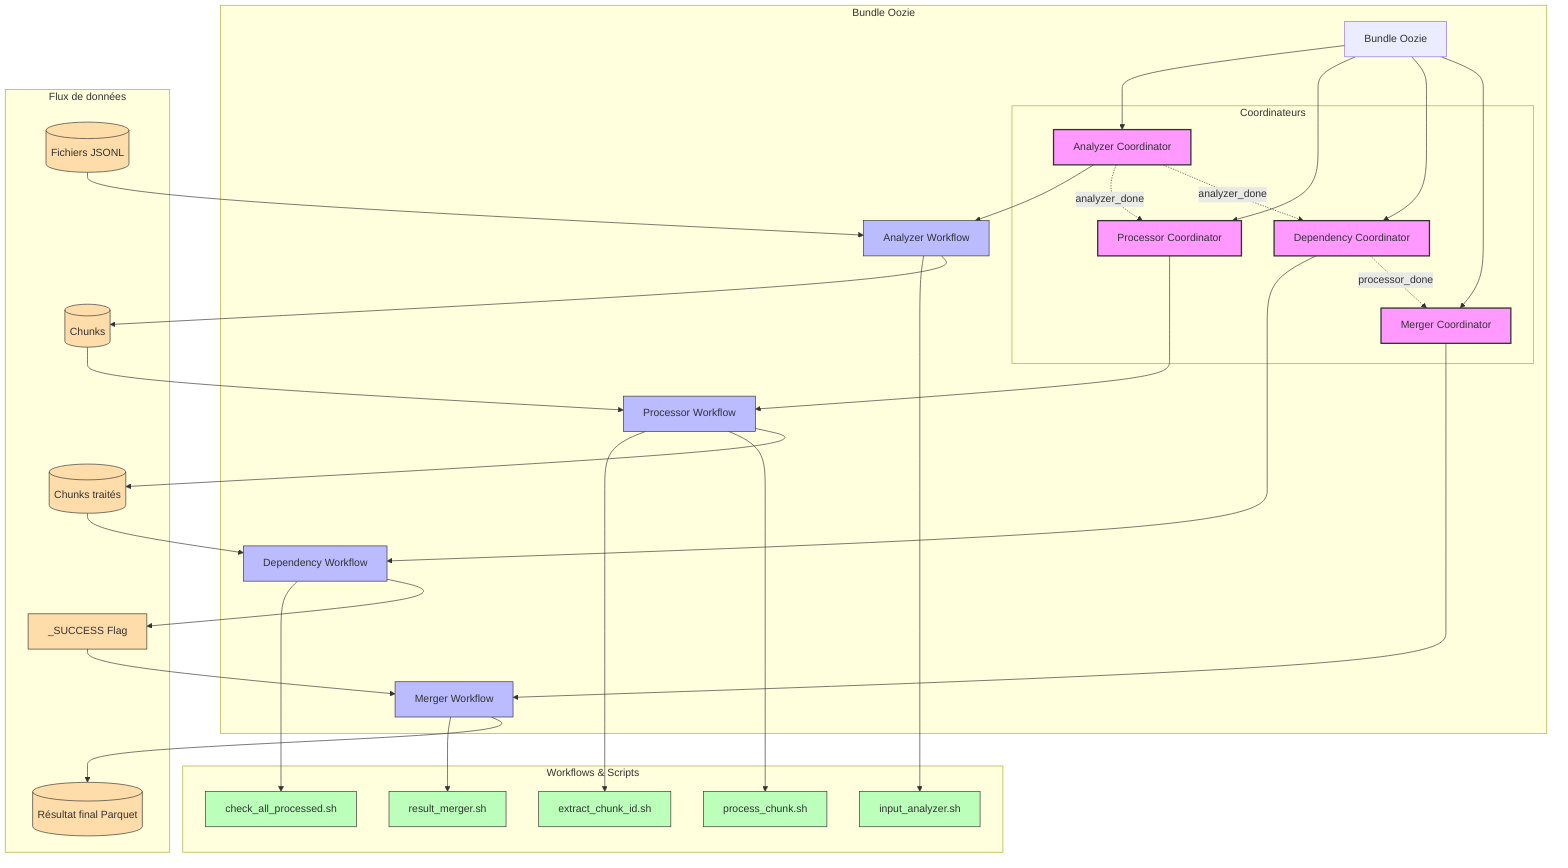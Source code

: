 flowchart TB
    subgraph "Bundle Oozie"
        direction TB
        B[Bundle Oozie] --> AC
        B --> PC
        B --> DC
        B --> MC
        
        subgraph "Coordinateurs"
            AC[Analyzer Coordinator]
            PC[Processor Coordinator]
            DC[Dependency Coordinator]
            MC[Merger Coordinator]
        end
        
        AC --> AW[Analyzer Workflow]
        PC --> PW[Processor Workflow]
        DC --> DW[Dependency Workflow]
        MC --> MW[Merger Workflow]
    end
    
    subgraph "Workflows & Scripts"
        AW --> IAS[input_analyzer.sh]
        PW --> ECS[extract_chunk_id.sh]
        PW --> PSC[process_chunk.sh]
        DW --> CAP[check_all_processed.sh]
        MW --> RMS[result_merger.sh]
    end
    
    subgraph "Flux de données"
        JSONL[(Fichiers JSONL)] --> AW
        AW --> CHUNKS[(Chunks)]
        CHUNKS --> PW
        PW --> PROCESSED[(Chunks traités)]
        PROCESSED --> DW
        DW --> FLAG[_SUCCESS Flag]
        FLAG --> MW
        MW --> OUTPUT[(Résultat final Parquet)]
    end
    
    %% Dépendances entre coordinateurs
    AC -.-> |analyzer_done| PC
    AC -.-> |analyzer_done| DC
    DC -.-> |processor_done| MC
    
    classDef coordinator fill:#f9f,stroke:#333,stroke-width:2px;
    classDef workflow fill:#bbf,stroke:#333,stroke-width:1px;
    classDef script fill:#bfb,stroke:#333,stroke-width:1px;
    classDef datastore fill:#fda,stroke:#333,stroke-width:1px;
    
    class AC,PC,DC,MC coordinator;
    class AW,PW,DW,MW workflow;
    class IAS,ECS,PSC,CAP,RMS script;
    class JSONL,CHUNKS,PROCESSED,FLAG,OUTPUT datastore;